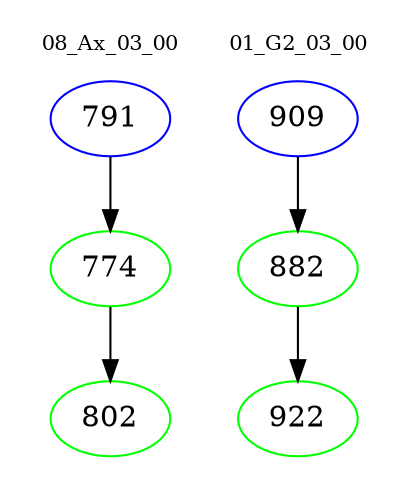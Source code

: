 digraph{
subgraph cluster_0 {
color = white
label = "08_Ax_03_00";
fontsize=10;
T0_791 [label="791", color="blue"]
T0_791 -> T0_774 [color="black"]
T0_774 [label="774", color="green"]
T0_774 -> T0_802 [color="black"]
T0_802 [label="802", color="green"]
}
subgraph cluster_1 {
color = white
label = "01_G2_03_00";
fontsize=10;
T1_909 [label="909", color="blue"]
T1_909 -> T1_882 [color="black"]
T1_882 [label="882", color="green"]
T1_882 -> T1_922 [color="black"]
T1_922 [label="922", color="green"]
}
}
